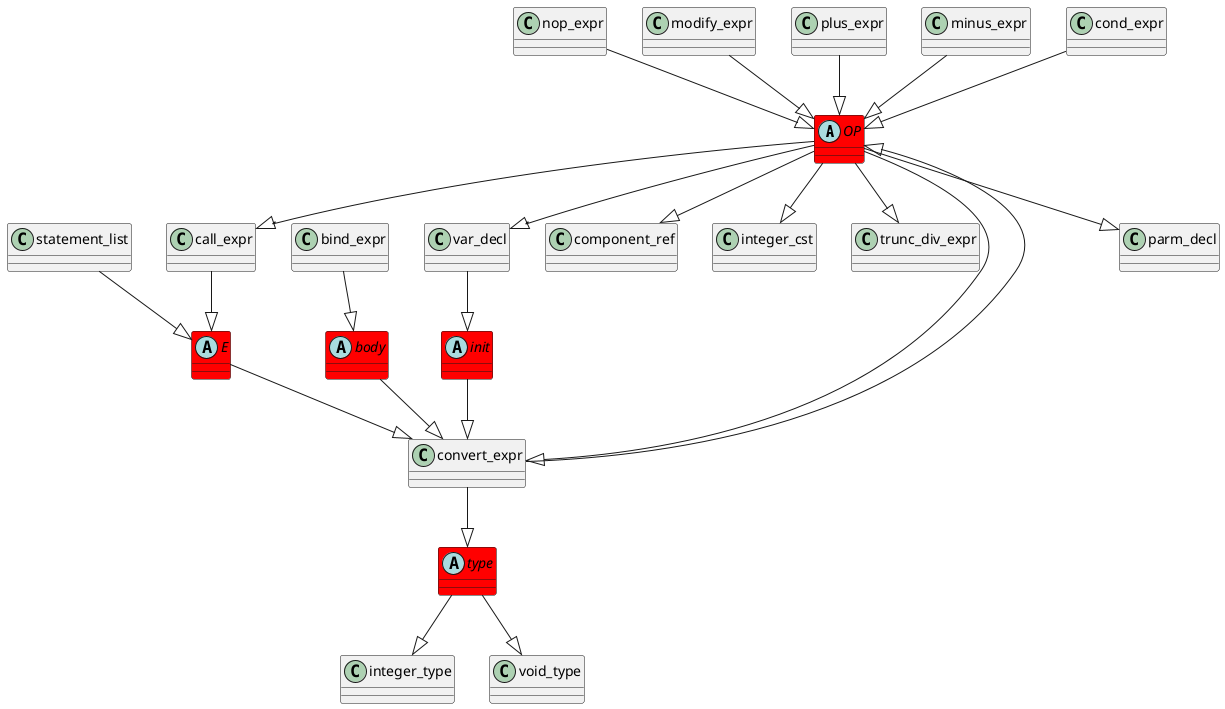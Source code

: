 @startuml
abstract class	OP	 #red	
OP	 --|> 	convert_expr	
nop_expr	 --|> 	OP	
abstract class	type	 #red	
type	 --|> 	integer_type	
convert_expr	 --|> 	type	
OP	 --|> 	parm_decl	
convert_expr	 --|> 	OP	
modify_expr	 --|> 	OP	
OP	 --|> 	call_expr	
plus_expr	 --|> 	OP	
abstract class	E	 #red	
E	 --|> 	convert_expr	
call_expr	 --|> 	E	
OP	 --|> 	var_decl	
minus_expr	 --|> 	OP	
OP	 --|> 	component_ref	
abstract class	body	 #red	
body	 --|> 	convert_expr	
bind_expr	 --|> 	body	
type	 --|> 	void_type	
cond_expr	 --|> 	OP	
statement_list	 --|> 	E	
OP	 --|> 	integer_cst	
abstract class	init	 #red	
init	 --|> 	convert_expr	
var_decl	 --|> 	init	
OP	 --|> 	trunc_div_expr	
@enduml
